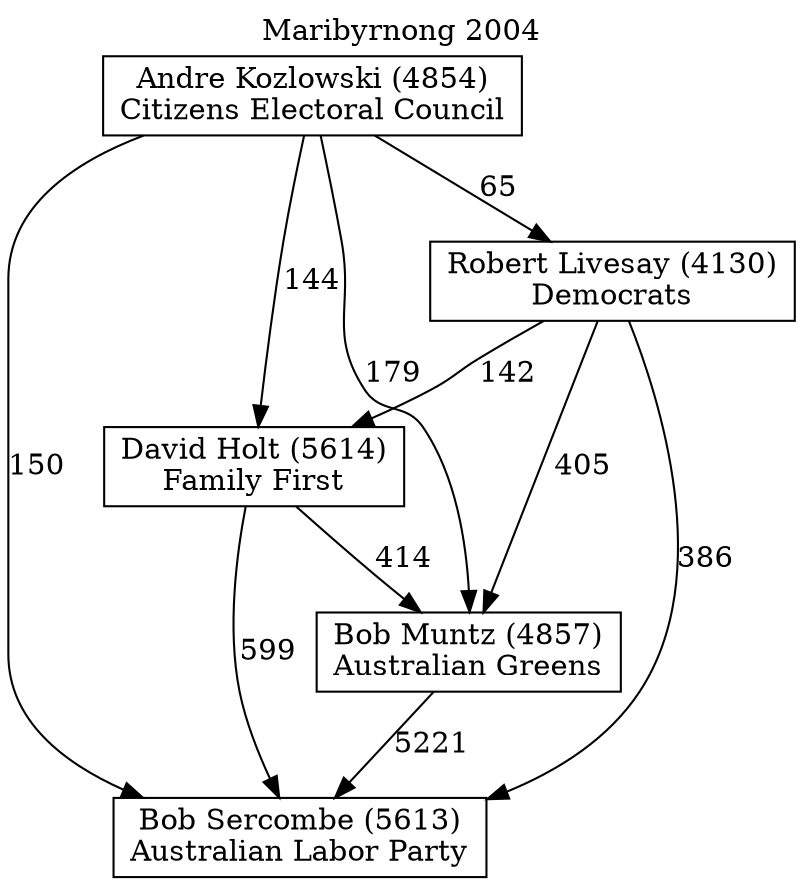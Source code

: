 // House preference flow
digraph "Bob Sercombe (5613)_Maribyrnong_2004" {
	graph [label="Maribyrnong 2004" labelloc=t mclimit=10]
	node [shape=box]
	"Andre Kozlowski (4854)" [label="Andre Kozlowski (4854)
Citizens Electoral Council"]
	"Bob Muntz (4857)" [label="Bob Muntz (4857)
Australian Greens"]
	"Bob Sercombe (5613)" [label="Bob Sercombe (5613)
Australian Labor Party"]
	"David Holt (5614)" [label="David Holt (5614)
Family First"]
	"Robert Livesay (4130)" [label="Robert Livesay (4130)
Democrats"]
	"Andre Kozlowski (4854)" -> "Bob Muntz (4857)" [label=179]
	"Andre Kozlowski (4854)" -> "Bob Sercombe (5613)" [label=150]
	"Andre Kozlowski (4854)" -> "David Holt (5614)" [label=144]
	"Andre Kozlowski (4854)" -> "Robert Livesay (4130)" [label=65]
	"Bob Muntz (4857)" -> "Bob Sercombe (5613)" [label=5221]
	"David Holt (5614)" -> "Bob Muntz (4857)" [label=414]
	"David Holt (5614)" -> "Bob Sercombe (5613)" [label=599]
	"Robert Livesay (4130)" -> "Bob Muntz (4857)" [label=405]
	"Robert Livesay (4130)" -> "Bob Sercombe (5613)" [label=386]
	"Robert Livesay (4130)" -> "David Holt (5614)" [label=142]
}

